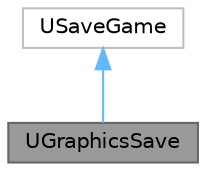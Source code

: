 digraph "UGraphicsSave"
{
 // LATEX_PDF_SIZE
  bgcolor="transparent";
  edge [fontname=Helvetica,fontsize=10,labelfontname=Helvetica,labelfontsize=10];
  node [fontname=Helvetica,fontsize=10,shape=box,height=0.2,width=0.4];
  Node1 [label="UGraphicsSave",height=0.2,width=0.4,color="gray40", fillcolor="grey60", style="filled", fontcolor="black",tooltip="Graphics settings save."];
  Node2 -> Node1 [dir="back",color="steelblue1",style="solid"];
  Node2 [label="USaveGame",height=0.2,width=0.4,color="grey75", fillcolor="white", style="filled",tooltip=" "];
}
